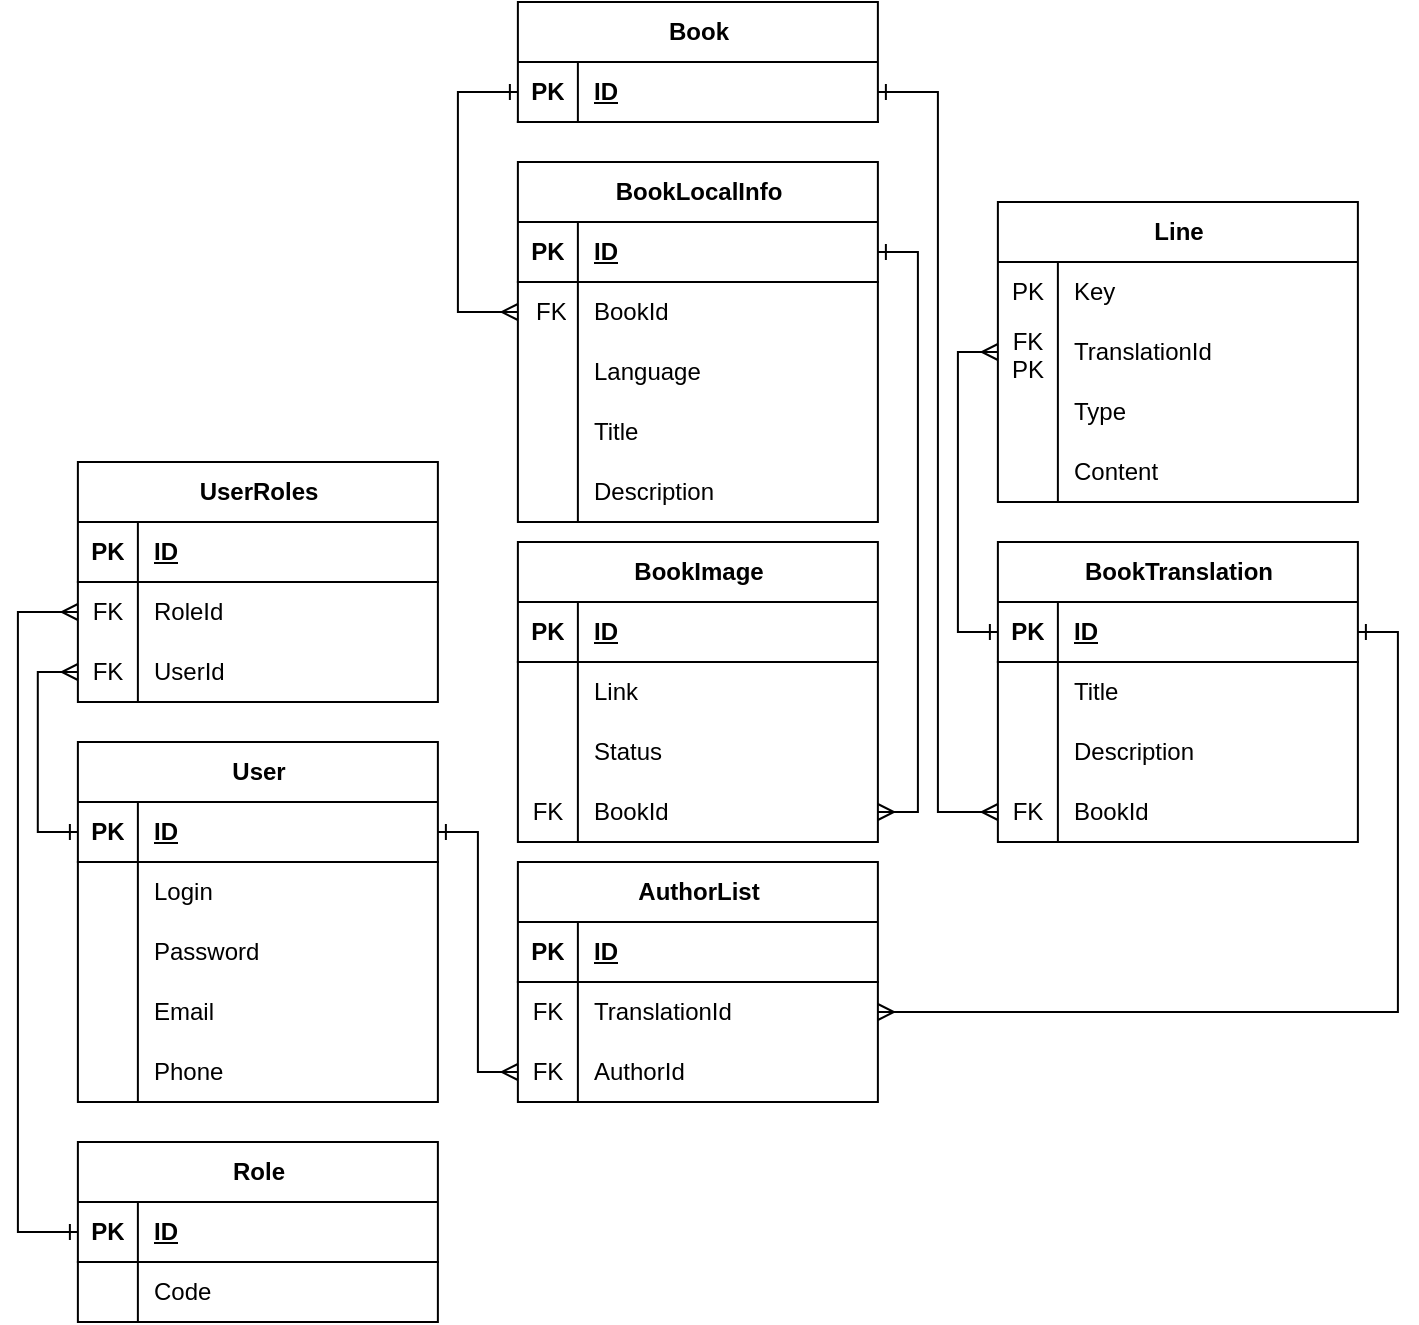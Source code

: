 <mxfile version="24.2.2" type="device">
  <diagram name="Page-1" id="q00veNmQ1FlD9XZ9JTAf">
    <mxGraphModel dx="2868" dy="1640" grid="1" gridSize="10" guides="1" tooltips="1" connect="1" arrows="1" fold="1" page="1" pageScale="1" pageWidth="850" pageHeight="1100" math="0" shadow="0">
      <root>
        <mxCell id="0" />
        <mxCell id="1" parent="0" />
        <mxCell id="PK9ElAKCxUoNhZcRnb1y-1" value="BookLocalInfo" style="shape=table;startSize=30;container=1;collapsible=1;childLayout=tableLayout;fixedRows=1;rowLines=0;fontStyle=1;align=center;resizeLast=1;html=1;" vertex="1" parent="1">
          <mxGeometry x="339.94" y="130" width="180" height="180" as="geometry" />
        </mxCell>
        <mxCell id="PK9ElAKCxUoNhZcRnb1y-2" value="" style="shape=tableRow;horizontal=0;startSize=0;swimlaneHead=0;swimlaneBody=0;fillColor=none;collapsible=0;dropTarget=0;points=[[0,0.5],[1,0.5]];portConstraint=eastwest;top=0;left=0;right=0;bottom=1;" vertex="1" parent="PK9ElAKCxUoNhZcRnb1y-1">
          <mxGeometry y="30" width="180" height="30" as="geometry" />
        </mxCell>
        <mxCell id="PK9ElAKCxUoNhZcRnb1y-3" value="PK" style="shape=partialRectangle;connectable=0;fillColor=none;top=0;left=0;bottom=0;right=0;fontStyle=1;overflow=hidden;whiteSpace=wrap;html=1;" vertex="1" parent="PK9ElAKCxUoNhZcRnb1y-2">
          <mxGeometry width="30" height="30" as="geometry">
            <mxRectangle width="30" height="30" as="alternateBounds" />
          </mxGeometry>
        </mxCell>
        <mxCell id="PK9ElAKCxUoNhZcRnb1y-4" value="ID" style="shape=partialRectangle;connectable=0;fillColor=none;top=0;left=0;bottom=0;right=0;align=left;spacingLeft=6;fontStyle=5;overflow=hidden;whiteSpace=wrap;html=1;" vertex="1" parent="PK9ElAKCxUoNhZcRnb1y-2">
          <mxGeometry x="30" width="150" height="30" as="geometry">
            <mxRectangle width="150" height="30" as="alternateBounds" />
          </mxGeometry>
        </mxCell>
        <mxCell id="PK9ElAKCxUoNhZcRnb1y-5" value="" style="shape=tableRow;horizontal=0;startSize=0;swimlaneHead=0;swimlaneBody=0;fillColor=none;collapsible=0;dropTarget=0;points=[[0,0.5],[1,0.5]];portConstraint=eastwest;top=0;left=0;right=0;bottom=0;" vertex="1" parent="PK9ElAKCxUoNhZcRnb1y-1">
          <mxGeometry y="60" width="180" height="30" as="geometry" />
        </mxCell>
        <mxCell id="PK9ElAKCxUoNhZcRnb1y-6" value="&amp;nbsp;FK" style="shape=partialRectangle;connectable=0;fillColor=none;top=0;left=0;bottom=0;right=0;editable=1;overflow=hidden;whiteSpace=wrap;html=1;" vertex="1" parent="PK9ElAKCxUoNhZcRnb1y-5">
          <mxGeometry width="30" height="30" as="geometry">
            <mxRectangle width="30" height="30" as="alternateBounds" />
          </mxGeometry>
        </mxCell>
        <mxCell id="PK9ElAKCxUoNhZcRnb1y-7" value="BookId" style="shape=partialRectangle;connectable=0;fillColor=none;top=0;left=0;bottom=0;right=0;align=left;spacingLeft=6;overflow=hidden;whiteSpace=wrap;html=1;" vertex="1" parent="PK9ElAKCxUoNhZcRnb1y-5">
          <mxGeometry x="30" width="150" height="30" as="geometry">
            <mxRectangle width="150" height="30" as="alternateBounds" />
          </mxGeometry>
        </mxCell>
        <mxCell id="PK9ElAKCxUoNhZcRnb1y-8" value="" style="shape=tableRow;horizontal=0;startSize=0;swimlaneHead=0;swimlaneBody=0;fillColor=none;collapsible=0;dropTarget=0;points=[[0,0.5],[1,0.5]];portConstraint=eastwest;top=0;left=0;right=0;bottom=0;" vertex="1" parent="PK9ElAKCxUoNhZcRnb1y-1">
          <mxGeometry y="90" width="180" height="30" as="geometry" />
        </mxCell>
        <mxCell id="PK9ElAKCxUoNhZcRnb1y-9" value="" style="shape=partialRectangle;connectable=0;fillColor=none;top=0;left=0;bottom=0;right=0;editable=1;overflow=hidden;whiteSpace=wrap;html=1;" vertex="1" parent="PK9ElAKCxUoNhZcRnb1y-8">
          <mxGeometry width="30" height="30" as="geometry">
            <mxRectangle width="30" height="30" as="alternateBounds" />
          </mxGeometry>
        </mxCell>
        <mxCell id="PK9ElAKCxUoNhZcRnb1y-10" value="Language" style="shape=partialRectangle;connectable=0;fillColor=none;top=0;left=0;bottom=0;right=0;align=left;spacingLeft=6;overflow=hidden;whiteSpace=wrap;html=1;" vertex="1" parent="PK9ElAKCxUoNhZcRnb1y-8">
          <mxGeometry x="30" width="150" height="30" as="geometry">
            <mxRectangle width="150" height="30" as="alternateBounds" />
          </mxGeometry>
        </mxCell>
        <mxCell id="PK9ElAKCxUoNhZcRnb1y-11" value="" style="shape=tableRow;horizontal=0;startSize=0;swimlaneHead=0;swimlaneBody=0;fillColor=none;collapsible=0;dropTarget=0;points=[[0,0.5],[1,0.5]];portConstraint=eastwest;top=0;left=0;right=0;bottom=0;" vertex="1" parent="PK9ElAKCxUoNhZcRnb1y-1">
          <mxGeometry y="120" width="180" height="30" as="geometry" />
        </mxCell>
        <mxCell id="PK9ElAKCxUoNhZcRnb1y-12" value="" style="shape=partialRectangle;connectable=0;fillColor=none;top=0;left=0;bottom=0;right=0;editable=1;overflow=hidden;whiteSpace=wrap;html=1;" vertex="1" parent="PK9ElAKCxUoNhZcRnb1y-11">
          <mxGeometry width="30" height="30" as="geometry">
            <mxRectangle width="30" height="30" as="alternateBounds" />
          </mxGeometry>
        </mxCell>
        <mxCell id="PK9ElAKCxUoNhZcRnb1y-13" value="Title" style="shape=partialRectangle;connectable=0;fillColor=none;top=0;left=0;bottom=0;right=0;align=left;spacingLeft=6;overflow=hidden;whiteSpace=wrap;html=1;" vertex="1" parent="PK9ElAKCxUoNhZcRnb1y-11">
          <mxGeometry x="30" width="150" height="30" as="geometry">
            <mxRectangle width="150" height="30" as="alternateBounds" />
          </mxGeometry>
        </mxCell>
        <mxCell id="PK9ElAKCxUoNhZcRnb1y-14" value="" style="shape=tableRow;horizontal=0;startSize=0;swimlaneHead=0;swimlaneBody=0;fillColor=none;collapsible=0;dropTarget=0;points=[[0,0.5],[1,0.5]];portConstraint=eastwest;top=0;left=0;right=0;bottom=0;" vertex="1" parent="PK9ElAKCxUoNhZcRnb1y-1">
          <mxGeometry y="150" width="180" height="30" as="geometry" />
        </mxCell>
        <mxCell id="PK9ElAKCxUoNhZcRnb1y-15" value="" style="shape=partialRectangle;connectable=0;fillColor=none;top=0;left=0;bottom=0;right=0;editable=1;overflow=hidden;whiteSpace=wrap;html=1;" vertex="1" parent="PK9ElAKCxUoNhZcRnb1y-14">
          <mxGeometry width="30" height="30" as="geometry">
            <mxRectangle width="30" height="30" as="alternateBounds" />
          </mxGeometry>
        </mxCell>
        <mxCell id="PK9ElAKCxUoNhZcRnb1y-16" value="Description" style="shape=partialRectangle;connectable=0;fillColor=none;top=0;left=0;bottom=0;right=0;align=left;spacingLeft=6;overflow=hidden;whiteSpace=wrap;html=1;" vertex="1" parent="PK9ElAKCxUoNhZcRnb1y-14">
          <mxGeometry x="30" width="150" height="30" as="geometry">
            <mxRectangle width="150" height="30" as="alternateBounds" />
          </mxGeometry>
        </mxCell>
        <mxCell id="PK9ElAKCxUoNhZcRnb1y-17" value="BookImage" style="shape=table;startSize=30;container=1;collapsible=1;childLayout=tableLayout;fixedRows=1;rowLines=0;fontStyle=1;align=center;resizeLast=1;html=1;" vertex="1" parent="1">
          <mxGeometry x="339.94" y="320" width="180" height="150" as="geometry" />
        </mxCell>
        <mxCell id="PK9ElAKCxUoNhZcRnb1y-18" value="" style="shape=tableRow;horizontal=0;startSize=0;swimlaneHead=0;swimlaneBody=0;fillColor=none;collapsible=0;dropTarget=0;points=[[0,0.5],[1,0.5]];portConstraint=eastwest;top=0;left=0;right=0;bottom=1;" vertex="1" parent="PK9ElAKCxUoNhZcRnb1y-17">
          <mxGeometry y="30" width="180" height="30" as="geometry" />
        </mxCell>
        <mxCell id="PK9ElAKCxUoNhZcRnb1y-19" value="PK" style="shape=partialRectangle;connectable=0;fillColor=none;top=0;left=0;bottom=0;right=0;fontStyle=1;overflow=hidden;whiteSpace=wrap;html=1;" vertex="1" parent="PK9ElAKCxUoNhZcRnb1y-18">
          <mxGeometry width="30" height="30" as="geometry">
            <mxRectangle width="30" height="30" as="alternateBounds" />
          </mxGeometry>
        </mxCell>
        <mxCell id="PK9ElAKCxUoNhZcRnb1y-20" value="ID" style="shape=partialRectangle;connectable=0;fillColor=none;top=0;left=0;bottom=0;right=0;align=left;spacingLeft=6;fontStyle=5;overflow=hidden;whiteSpace=wrap;html=1;" vertex="1" parent="PK9ElAKCxUoNhZcRnb1y-18">
          <mxGeometry x="30" width="150" height="30" as="geometry">
            <mxRectangle width="150" height="30" as="alternateBounds" />
          </mxGeometry>
        </mxCell>
        <mxCell id="PK9ElAKCxUoNhZcRnb1y-21" value="" style="shape=tableRow;horizontal=0;startSize=0;swimlaneHead=0;swimlaneBody=0;fillColor=none;collapsible=0;dropTarget=0;points=[[0,0.5],[1,0.5]];portConstraint=eastwest;top=0;left=0;right=0;bottom=0;" vertex="1" parent="PK9ElAKCxUoNhZcRnb1y-17">
          <mxGeometry y="60" width="180" height="30" as="geometry" />
        </mxCell>
        <mxCell id="PK9ElAKCxUoNhZcRnb1y-22" value="" style="shape=partialRectangle;connectable=0;fillColor=none;top=0;left=0;bottom=0;right=0;editable=1;overflow=hidden;whiteSpace=wrap;html=1;" vertex="1" parent="PK9ElAKCxUoNhZcRnb1y-21">
          <mxGeometry width="30" height="30" as="geometry">
            <mxRectangle width="30" height="30" as="alternateBounds" />
          </mxGeometry>
        </mxCell>
        <mxCell id="PK9ElAKCxUoNhZcRnb1y-23" value="Link" style="shape=partialRectangle;connectable=0;fillColor=none;top=0;left=0;bottom=0;right=0;align=left;spacingLeft=6;overflow=hidden;whiteSpace=wrap;html=1;" vertex="1" parent="PK9ElAKCxUoNhZcRnb1y-21">
          <mxGeometry x="30" width="150" height="30" as="geometry">
            <mxRectangle width="150" height="30" as="alternateBounds" />
          </mxGeometry>
        </mxCell>
        <mxCell id="PK9ElAKCxUoNhZcRnb1y-24" value="" style="shape=tableRow;horizontal=0;startSize=0;swimlaneHead=0;swimlaneBody=0;fillColor=none;collapsible=0;dropTarget=0;points=[[0,0.5],[1,0.5]];portConstraint=eastwest;top=0;left=0;right=0;bottom=0;" vertex="1" parent="PK9ElAKCxUoNhZcRnb1y-17">
          <mxGeometry y="90" width="180" height="30" as="geometry" />
        </mxCell>
        <mxCell id="PK9ElAKCxUoNhZcRnb1y-25" value="" style="shape=partialRectangle;connectable=0;fillColor=none;top=0;left=0;bottom=0;right=0;editable=1;overflow=hidden;whiteSpace=wrap;html=1;" vertex="1" parent="PK9ElAKCxUoNhZcRnb1y-24">
          <mxGeometry width="30" height="30" as="geometry">
            <mxRectangle width="30" height="30" as="alternateBounds" />
          </mxGeometry>
        </mxCell>
        <mxCell id="PK9ElAKCxUoNhZcRnb1y-26" value="Status" style="shape=partialRectangle;connectable=0;fillColor=none;top=0;left=0;bottom=0;right=0;align=left;spacingLeft=6;overflow=hidden;whiteSpace=wrap;html=1;" vertex="1" parent="PK9ElAKCxUoNhZcRnb1y-24">
          <mxGeometry x="30" width="150" height="30" as="geometry">
            <mxRectangle width="150" height="30" as="alternateBounds" />
          </mxGeometry>
        </mxCell>
        <mxCell id="PK9ElAKCxUoNhZcRnb1y-27" value="" style="shape=tableRow;horizontal=0;startSize=0;swimlaneHead=0;swimlaneBody=0;fillColor=none;collapsible=0;dropTarget=0;points=[[0,0.5],[1,0.5]];portConstraint=eastwest;top=0;left=0;right=0;bottom=0;" vertex="1" parent="PK9ElAKCxUoNhZcRnb1y-17">
          <mxGeometry y="120" width="180" height="30" as="geometry" />
        </mxCell>
        <mxCell id="PK9ElAKCxUoNhZcRnb1y-28" value="FK" style="shape=partialRectangle;connectable=0;fillColor=none;top=0;left=0;bottom=0;right=0;editable=1;overflow=hidden;whiteSpace=wrap;html=1;" vertex="1" parent="PK9ElAKCxUoNhZcRnb1y-27">
          <mxGeometry width="30" height="30" as="geometry">
            <mxRectangle width="30" height="30" as="alternateBounds" />
          </mxGeometry>
        </mxCell>
        <mxCell id="PK9ElAKCxUoNhZcRnb1y-29" value="BookId" style="shape=partialRectangle;connectable=0;fillColor=none;top=0;left=0;bottom=0;right=0;align=left;spacingLeft=6;overflow=hidden;whiteSpace=wrap;html=1;" vertex="1" parent="PK9ElAKCxUoNhZcRnb1y-27">
          <mxGeometry x="30" width="150" height="30" as="geometry">
            <mxRectangle width="150" height="30" as="alternateBounds" />
          </mxGeometry>
        </mxCell>
        <mxCell id="PK9ElAKCxUoNhZcRnb1y-30" value="User" style="shape=table;startSize=30;container=1;collapsible=1;childLayout=tableLayout;fixedRows=1;rowLines=0;fontStyle=1;align=center;resizeLast=1;html=1;" vertex="1" parent="1">
          <mxGeometry x="119.94" y="420" width="180" height="180" as="geometry" />
        </mxCell>
        <mxCell id="PK9ElAKCxUoNhZcRnb1y-31" value="" style="shape=tableRow;horizontal=0;startSize=0;swimlaneHead=0;swimlaneBody=0;fillColor=none;collapsible=0;dropTarget=0;points=[[0,0.5],[1,0.5]];portConstraint=eastwest;top=0;left=0;right=0;bottom=1;" vertex="1" parent="PK9ElAKCxUoNhZcRnb1y-30">
          <mxGeometry y="30" width="180" height="30" as="geometry" />
        </mxCell>
        <mxCell id="PK9ElAKCxUoNhZcRnb1y-32" value="PK" style="shape=partialRectangle;connectable=0;fillColor=none;top=0;left=0;bottom=0;right=0;fontStyle=1;overflow=hidden;whiteSpace=wrap;html=1;" vertex="1" parent="PK9ElAKCxUoNhZcRnb1y-31">
          <mxGeometry width="30" height="30" as="geometry">
            <mxRectangle width="30" height="30" as="alternateBounds" />
          </mxGeometry>
        </mxCell>
        <mxCell id="PK9ElAKCxUoNhZcRnb1y-33" value="ID" style="shape=partialRectangle;connectable=0;fillColor=none;top=0;left=0;bottom=0;right=0;align=left;spacingLeft=6;fontStyle=5;overflow=hidden;whiteSpace=wrap;html=1;" vertex="1" parent="PK9ElAKCxUoNhZcRnb1y-31">
          <mxGeometry x="30" width="150" height="30" as="geometry">
            <mxRectangle width="150" height="30" as="alternateBounds" />
          </mxGeometry>
        </mxCell>
        <mxCell id="PK9ElAKCxUoNhZcRnb1y-34" value="" style="shape=tableRow;horizontal=0;startSize=0;swimlaneHead=0;swimlaneBody=0;fillColor=none;collapsible=0;dropTarget=0;points=[[0,0.5],[1,0.5]];portConstraint=eastwest;top=0;left=0;right=0;bottom=0;" vertex="1" parent="PK9ElAKCxUoNhZcRnb1y-30">
          <mxGeometry y="60" width="180" height="30" as="geometry" />
        </mxCell>
        <mxCell id="PK9ElAKCxUoNhZcRnb1y-35" value="" style="shape=partialRectangle;connectable=0;fillColor=none;top=0;left=0;bottom=0;right=0;editable=1;overflow=hidden;whiteSpace=wrap;html=1;" vertex="1" parent="PK9ElAKCxUoNhZcRnb1y-34">
          <mxGeometry width="30" height="30" as="geometry">
            <mxRectangle width="30" height="30" as="alternateBounds" />
          </mxGeometry>
        </mxCell>
        <mxCell id="PK9ElAKCxUoNhZcRnb1y-36" value="Login" style="shape=partialRectangle;connectable=0;fillColor=none;top=0;left=0;bottom=0;right=0;align=left;spacingLeft=6;overflow=hidden;whiteSpace=wrap;html=1;" vertex="1" parent="PK9ElAKCxUoNhZcRnb1y-34">
          <mxGeometry x="30" width="150" height="30" as="geometry">
            <mxRectangle width="150" height="30" as="alternateBounds" />
          </mxGeometry>
        </mxCell>
        <mxCell id="PK9ElAKCxUoNhZcRnb1y-37" value="" style="shape=tableRow;horizontal=0;startSize=0;swimlaneHead=0;swimlaneBody=0;fillColor=none;collapsible=0;dropTarget=0;points=[[0,0.5],[1,0.5]];portConstraint=eastwest;top=0;left=0;right=0;bottom=0;" vertex="1" parent="PK9ElAKCxUoNhZcRnb1y-30">
          <mxGeometry y="90" width="180" height="30" as="geometry" />
        </mxCell>
        <mxCell id="PK9ElAKCxUoNhZcRnb1y-38" value="" style="shape=partialRectangle;connectable=0;fillColor=none;top=0;left=0;bottom=0;right=0;editable=1;overflow=hidden;whiteSpace=wrap;html=1;" vertex="1" parent="PK9ElAKCxUoNhZcRnb1y-37">
          <mxGeometry width="30" height="30" as="geometry">
            <mxRectangle width="30" height="30" as="alternateBounds" />
          </mxGeometry>
        </mxCell>
        <mxCell id="PK9ElAKCxUoNhZcRnb1y-39" value="Password" style="shape=partialRectangle;connectable=0;fillColor=none;top=0;left=0;bottom=0;right=0;align=left;spacingLeft=6;overflow=hidden;whiteSpace=wrap;html=1;" vertex="1" parent="PK9ElAKCxUoNhZcRnb1y-37">
          <mxGeometry x="30" width="150" height="30" as="geometry">
            <mxRectangle width="150" height="30" as="alternateBounds" />
          </mxGeometry>
        </mxCell>
        <mxCell id="PK9ElAKCxUoNhZcRnb1y-40" value="" style="shape=tableRow;horizontal=0;startSize=0;swimlaneHead=0;swimlaneBody=0;fillColor=none;collapsible=0;dropTarget=0;points=[[0,0.5],[1,0.5]];portConstraint=eastwest;top=0;left=0;right=0;bottom=0;" vertex="1" parent="PK9ElAKCxUoNhZcRnb1y-30">
          <mxGeometry y="120" width="180" height="30" as="geometry" />
        </mxCell>
        <mxCell id="PK9ElAKCxUoNhZcRnb1y-41" value="" style="shape=partialRectangle;connectable=0;fillColor=none;top=0;left=0;bottom=0;right=0;editable=1;overflow=hidden;whiteSpace=wrap;html=1;" vertex="1" parent="PK9ElAKCxUoNhZcRnb1y-40">
          <mxGeometry width="30" height="30" as="geometry">
            <mxRectangle width="30" height="30" as="alternateBounds" />
          </mxGeometry>
        </mxCell>
        <mxCell id="PK9ElAKCxUoNhZcRnb1y-42" value="Email" style="shape=partialRectangle;connectable=0;fillColor=none;top=0;left=0;bottom=0;right=0;align=left;spacingLeft=6;overflow=hidden;whiteSpace=wrap;html=1;" vertex="1" parent="PK9ElAKCxUoNhZcRnb1y-40">
          <mxGeometry x="30" width="150" height="30" as="geometry">
            <mxRectangle width="150" height="30" as="alternateBounds" />
          </mxGeometry>
        </mxCell>
        <mxCell id="PK9ElAKCxUoNhZcRnb1y-43" value="" style="shape=tableRow;horizontal=0;startSize=0;swimlaneHead=0;swimlaneBody=0;fillColor=none;collapsible=0;dropTarget=0;points=[[0,0.5],[1,0.5]];portConstraint=eastwest;top=0;left=0;right=0;bottom=0;" vertex="1" parent="PK9ElAKCxUoNhZcRnb1y-30">
          <mxGeometry y="150" width="180" height="30" as="geometry" />
        </mxCell>
        <mxCell id="PK9ElAKCxUoNhZcRnb1y-44" value="" style="shape=partialRectangle;connectable=0;fillColor=none;top=0;left=0;bottom=0;right=0;editable=1;overflow=hidden;whiteSpace=wrap;html=1;" vertex="1" parent="PK9ElAKCxUoNhZcRnb1y-43">
          <mxGeometry width="30" height="30" as="geometry">
            <mxRectangle width="30" height="30" as="alternateBounds" />
          </mxGeometry>
        </mxCell>
        <mxCell id="PK9ElAKCxUoNhZcRnb1y-45" value="Phone" style="shape=partialRectangle;connectable=0;fillColor=none;top=0;left=0;bottom=0;right=0;align=left;spacingLeft=6;overflow=hidden;whiteSpace=wrap;html=1;" vertex="1" parent="PK9ElAKCxUoNhZcRnb1y-43">
          <mxGeometry x="30" width="150" height="30" as="geometry">
            <mxRectangle width="150" height="30" as="alternateBounds" />
          </mxGeometry>
        </mxCell>
        <mxCell id="PK9ElAKCxUoNhZcRnb1y-46" value="Role" style="shape=table;startSize=30;container=1;collapsible=1;childLayout=tableLayout;fixedRows=1;rowLines=0;fontStyle=1;align=center;resizeLast=1;html=1;" vertex="1" parent="1">
          <mxGeometry x="119.94" y="620" width="180" height="90" as="geometry" />
        </mxCell>
        <mxCell id="PK9ElAKCxUoNhZcRnb1y-47" value="" style="shape=tableRow;horizontal=0;startSize=0;swimlaneHead=0;swimlaneBody=0;fillColor=none;collapsible=0;dropTarget=0;points=[[0,0.5],[1,0.5]];portConstraint=eastwest;top=0;left=0;right=0;bottom=1;" vertex="1" parent="PK9ElAKCxUoNhZcRnb1y-46">
          <mxGeometry y="30" width="180" height="30" as="geometry" />
        </mxCell>
        <mxCell id="PK9ElAKCxUoNhZcRnb1y-48" value="PK" style="shape=partialRectangle;connectable=0;fillColor=none;top=0;left=0;bottom=0;right=0;fontStyle=1;overflow=hidden;whiteSpace=wrap;html=1;" vertex="1" parent="PK9ElAKCxUoNhZcRnb1y-47">
          <mxGeometry width="30" height="30" as="geometry">
            <mxRectangle width="30" height="30" as="alternateBounds" />
          </mxGeometry>
        </mxCell>
        <mxCell id="PK9ElAKCxUoNhZcRnb1y-49" value="ID" style="shape=partialRectangle;connectable=0;fillColor=none;top=0;left=0;bottom=0;right=0;align=left;spacingLeft=6;fontStyle=5;overflow=hidden;whiteSpace=wrap;html=1;" vertex="1" parent="PK9ElAKCxUoNhZcRnb1y-47">
          <mxGeometry x="30" width="150" height="30" as="geometry">
            <mxRectangle width="150" height="30" as="alternateBounds" />
          </mxGeometry>
        </mxCell>
        <mxCell id="PK9ElAKCxUoNhZcRnb1y-50" value="" style="shape=tableRow;horizontal=0;startSize=0;swimlaneHead=0;swimlaneBody=0;fillColor=none;collapsible=0;dropTarget=0;points=[[0,0.5],[1,0.5]];portConstraint=eastwest;top=0;left=0;right=0;bottom=0;" vertex="1" parent="PK9ElAKCxUoNhZcRnb1y-46">
          <mxGeometry y="60" width="180" height="30" as="geometry" />
        </mxCell>
        <mxCell id="PK9ElAKCxUoNhZcRnb1y-51" value="" style="shape=partialRectangle;connectable=0;fillColor=none;top=0;left=0;bottom=0;right=0;editable=1;overflow=hidden;whiteSpace=wrap;html=1;" vertex="1" parent="PK9ElAKCxUoNhZcRnb1y-50">
          <mxGeometry width="30" height="30" as="geometry">
            <mxRectangle width="30" height="30" as="alternateBounds" />
          </mxGeometry>
        </mxCell>
        <mxCell id="PK9ElAKCxUoNhZcRnb1y-52" value="Code" style="shape=partialRectangle;connectable=0;fillColor=none;top=0;left=0;bottom=0;right=0;align=left;spacingLeft=6;overflow=hidden;whiteSpace=wrap;html=1;" vertex="1" parent="PK9ElAKCxUoNhZcRnb1y-50">
          <mxGeometry x="30" width="150" height="30" as="geometry">
            <mxRectangle width="150" height="30" as="alternateBounds" />
          </mxGeometry>
        </mxCell>
        <mxCell id="PK9ElAKCxUoNhZcRnb1y-53" value="UserRoles" style="shape=table;startSize=30;container=1;collapsible=1;childLayout=tableLayout;fixedRows=1;rowLines=0;fontStyle=1;align=center;resizeLast=1;html=1;" vertex="1" parent="1">
          <mxGeometry x="119.94" y="280" width="180" height="120" as="geometry" />
        </mxCell>
        <mxCell id="PK9ElAKCxUoNhZcRnb1y-54" value="" style="shape=tableRow;horizontal=0;startSize=0;swimlaneHead=0;swimlaneBody=0;fillColor=none;collapsible=0;dropTarget=0;points=[[0,0.5],[1,0.5]];portConstraint=eastwest;top=0;left=0;right=0;bottom=1;" vertex="1" parent="PK9ElAKCxUoNhZcRnb1y-53">
          <mxGeometry y="30" width="180" height="30" as="geometry" />
        </mxCell>
        <mxCell id="PK9ElAKCxUoNhZcRnb1y-55" value="PK" style="shape=partialRectangle;connectable=0;fillColor=none;top=0;left=0;bottom=0;right=0;fontStyle=1;overflow=hidden;whiteSpace=wrap;html=1;" vertex="1" parent="PK9ElAKCxUoNhZcRnb1y-54">
          <mxGeometry width="30" height="30" as="geometry">
            <mxRectangle width="30" height="30" as="alternateBounds" />
          </mxGeometry>
        </mxCell>
        <mxCell id="PK9ElAKCxUoNhZcRnb1y-56" value="ID" style="shape=partialRectangle;connectable=0;fillColor=none;top=0;left=0;bottom=0;right=0;align=left;spacingLeft=6;fontStyle=5;overflow=hidden;whiteSpace=wrap;html=1;" vertex="1" parent="PK9ElAKCxUoNhZcRnb1y-54">
          <mxGeometry x="30" width="150" height="30" as="geometry">
            <mxRectangle width="150" height="30" as="alternateBounds" />
          </mxGeometry>
        </mxCell>
        <mxCell id="PK9ElAKCxUoNhZcRnb1y-57" value="" style="shape=tableRow;horizontal=0;startSize=0;swimlaneHead=0;swimlaneBody=0;fillColor=none;collapsible=0;dropTarget=0;points=[[0,0.5],[1,0.5]];portConstraint=eastwest;top=0;left=0;right=0;bottom=0;" vertex="1" parent="PK9ElAKCxUoNhZcRnb1y-53">
          <mxGeometry y="60" width="180" height="30" as="geometry" />
        </mxCell>
        <mxCell id="PK9ElAKCxUoNhZcRnb1y-58" value="FK" style="shape=partialRectangle;connectable=0;fillColor=none;top=0;left=0;bottom=0;right=0;editable=1;overflow=hidden;whiteSpace=wrap;html=1;" vertex="1" parent="PK9ElAKCxUoNhZcRnb1y-57">
          <mxGeometry width="30" height="30" as="geometry">
            <mxRectangle width="30" height="30" as="alternateBounds" />
          </mxGeometry>
        </mxCell>
        <mxCell id="PK9ElAKCxUoNhZcRnb1y-59" value="RoleId" style="shape=partialRectangle;connectable=0;fillColor=none;top=0;left=0;bottom=0;right=0;align=left;spacingLeft=6;overflow=hidden;whiteSpace=wrap;html=1;" vertex="1" parent="PK9ElAKCxUoNhZcRnb1y-57">
          <mxGeometry x="30" width="150" height="30" as="geometry">
            <mxRectangle width="150" height="30" as="alternateBounds" />
          </mxGeometry>
        </mxCell>
        <mxCell id="PK9ElAKCxUoNhZcRnb1y-60" value="" style="shape=tableRow;horizontal=0;startSize=0;swimlaneHead=0;swimlaneBody=0;fillColor=none;collapsible=0;dropTarget=0;points=[[0,0.5],[1,0.5]];portConstraint=eastwest;top=0;left=0;right=0;bottom=0;" vertex="1" parent="PK9ElAKCxUoNhZcRnb1y-53">
          <mxGeometry y="90" width="180" height="30" as="geometry" />
        </mxCell>
        <mxCell id="PK9ElAKCxUoNhZcRnb1y-61" value="FK" style="shape=partialRectangle;connectable=0;fillColor=none;top=0;left=0;bottom=0;right=0;editable=1;overflow=hidden;whiteSpace=wrap;html=1;" vertex="1" parent="PK9ElAKCxUoNhZcRnb1y-60">
          <mxGeometry width="30" height="30" as="geometry">
            <mxRectangle width="30" height="30" as="alternateBounds" />
          </mxGeometry>
        </mxCell>
        <mxCell id="PK9ElAKCxUoNhZcRnb1y-62" value="UserId" style="shape=partialRectangle;connectable=0;fillColor=none;top=0;left=0;bottom=0;right=0;align=left;spacingLeft=6;overflow=hidden;whiteSpace=wrap;html=1;" vertex="1" parent="PK9ElAKCxUoNhZcRnb1y-60">
          <mxGeometry x="30" width="150" height="30" as="geometry">
            <mxRectangle width="150" height="30" as="alternateBounds" />
          </mxGeometry>
        </mxCell>
        <mxCell id="PK9ElAKCxUoNhZcRnb1y-63" style="edgeStyle=orthogonalEdgeStyle;rounded=0;orthogonalLoop=1;jettySize=auto;html=1;endArrow=ERmany;endFill=0;startArrow=ERone;startFill=0;exitX=0;exitY=0.5;exitDx=0;exitDy=0;entryX=0;entryY=0.5;entryDx=0;entryDy=0;" edge="1" parent="1" source="PK9ElAKCxUoNhZcRnb1y-47" target="PK9ElAKCxUoNhZcRnb1y-57">
          <mxGeometry relative="1" as="geometry">
            <mxPoint x="-50.06" y="115" as="sourcePoint" />
            <mxPoint x="-150.06" y="415" as="targetPoint" />
            <Array as="points">
              <mxPoint x="89.94" y="665" />
              <mxPoint x="89.94" y="355" />
            </Array>
          </mxGeometry>
        </mxCell>
        <mxCell id="PK9ElAKCxUoNhZcRnb1y-64" style="edgeStyle=orthogonalEdgeStyle;rounded=0;orthogonalLoop=1;jettySize=auto;html=1;endArrow=ERmany;endFill=0;startArrow=ERone;startFill=0;exitX=0;exitY=0.5;exitDx=0;exitDy=0;entryX=0;entryY=0.5;entryDx=0;entryDy=0;" edge="1" parent="1" source="PK9ElAKCxUoNhZcRnb1y-31" target="PK9ElAKCxUoNhZcRnb1y-60">
          <mxGeometry relative="1" as="geometry">
            <mxPoint x="49.94" y="775" as="sourcePoint" />
            <mxPoint x="49.94" y="705" as="targetPoint" />
          </mxGeometry>
        </mxCell>
        <mxCell id="PK9ElAKCxUoNhZcRnb1y-65" value="Book" style="shape=table;startSize=30;container=1;collapsible=1;childLayout=tableLayout;fixedRows=1;rowLines=0;fontStyle=1;align=center;resizeLast=1;html=1;" vertex="1" parent="1">
          <mxGeometry x="339.94" y="50" width="180" height="60" as="geometry" />
        </mxCell>
        <mxCell id="PK9ElAKCxUoNhZcRnb1y-66" value="" style="shape=tableRow;horizontal=0;startSize=0;swimlaneHead=0;swimlaneBody=0;fillColor=none;collapsible=0;dropTarget=0;points=[[0,0.5],[1,0.5]];portConstraint=eastwest;top=0;left=0;right=0;bottom=1;" vertex="1" parent="PK9ElAKCxUoNhZcRnb1y-65">
          <mxGeometry y="30" width="180" height="30" as="geometry" />
        </mxCell>
        <mxCell id="PK9ElAKCxUoNhZcRnb1y-67" value="PK" style="shape=partialRectangle;connectable=0;fillColor=none;top=0;left=0;bottom=0;right=0;fontStyle=1;overflow=hidden;whiteSpace=wrap;html=1;" vertex="1" parent="PK9ElAKCxUoNhZcRnb1y-66">
          <mxGeometry width="30" height="30" as="geometry">
            <mxRectangle width="30" height="30" as="alternateBounds" />
          </mxGeometry>
        </mxCell>
        <mxCell id="PK9ElAKCxUoNhZcRnb1y-68" value="ID" style="shape=partialRectangle;connectable=0;fillColor=none;top=0;left=0;bottom=0;right=0;align=left;spacingLeft=6;fontStyle=5;overflow=hidden;whiteSpace=wrap;html=1;" vertex="1" parent="PK9ElAKCxUoNhZcRnb1y-66">
          <mxGeometry x="30" width="150" height="30" as="geometry">
            <mxRectangle width="150" height="30" as="alternateBounds" />
          </mxGeometry>
        </mxCell>
        <mxCell id="PK9ElAKCxUoNhZcRnb1y-69" value="BookTranslation" style="shape=table;startSize=30;container=1;collapsible=1;childLayout=tableLayout;fixedRows=1;rowLines=0;fontStyle=1;align=center;resizeLast=1;html=1;" vertex="1" parent="1">
          <mxGeometry x="579.94" y="320" width="180" height="150" as="geometry" />
        </mxCell>
        <mxCell id="PK9ElAKCxUoNhZcRnb1y-70" value="" style="shape=tableRow;horizontal=0;startSize=0;swimlaneHead=0;swimlaneBody=0;fillColor=none;collapsible=0;dropTarget=0;points=[[0,0.5],[1,0.5]];portConstraint=eastwest;top=0;left=0;right=0;bottom=1;" vertex="1" parent="PK9ElAKCxUoNhZcRnb1y-69">
          <mxGeometry y="30" width="180" height="30" as="geometry" />
        </mxCell>
        <mxCell id="PK9ElAKCxUoNhZcRnb1y-71" value="PK" style="shape=partialRectangle;connectable=0;fillColor=none;top=0;left=0;bottom=0;right=0;fontStyle=1;overflow=hidden;whiteSpace=wrap;html=1;" vertex="1" parent="PK9ElAKCxUoNhZcRnb1y-70">
          <mxGeometry width="30" height="30" as="geometry">
            <mxRectangle width="30" height="30" as="alternateBounds" />
          </mxGeometry>
        </mxCell>
        <mxCell id="PK9ElAKCxUoNhZcRnb1y-72" value="ID" style="shape=partialRectangle;connectable=0;fillColor=none;top=0;left=0;bottom=0;right=0;align=left;spacingLeft=6;fontStyle=5;overflow=hidden;whiteSpace=wrap;html=1;" vertex="1" parent="PK9ElAKCxUoNhZcRnb1y-70">
          <mxGeometry x="30" width="150" height="30" as="geometry">
            <mxRectangle width="150" height="30" as="alternateBounds" />
          </mxGeometry>
        </mxCell>
        <mxCell id="PK9ElAKCxUoNhZcRnb1y-73" value="" style="shape=tableRow;horizontal=0;startSize=0;swimlaneHead=0;swimlaneBody=0;fillColor=none;collapsible=0;dropTarget=0;points=[[0,0.5],[1,0.5]];portConstraint=eastwest;top=0;left=0;right=0;bottom=0;" vertex="1" parent="PK9ElAKCxUoNhZcRnb1y-69">
          <mxGeometry y="60" width="180" height="30" as="geometry" />
        </mxCell>
        <mxCell id="PK9ElAKCxUoNhZcRnb1y-74" value="" style="shape=partialRectangle;connectable=0;fillColor=none;top=0;left=0;bottom=0;right=0;editable=1;overflow=hidden;whiteSpace=wrap;html=1;" vertex="1" parent="PK9ElAKCxUoNhZcRnb1y-73">
          <mxGeometry width="30" height="30" as="geometry">
            <mxRectangle width="30" height="30" as="alternateBounds" />
          </mxGeometry>
        </mxCell>
        <mxCell id="PK9ElAKCxUoNhZcRnb1y-75" value="Title" style="shape=partialRectangle;connectable=0;fillColor=none;top=0;left=0;bottom=0;right=0;align=left;spacingLeft=6;overflow=hidden;whiteSpace=wrap;html=1;" vertex="1" parent="PK9ElAKCxUoNhZcRnb1y-73">
          <mxGeometry x="30" width="150" height="30" as="geometry">
            <mxRectangle width="150" height="30" as="alternateBounds" />
          </mxGeometry>
        </mxCell>
        <mxCell id="PK9ElAKCxUoNhZcRnb1y-76" value="" style="shape=tableRow;horizontal=0;startSize=0;swimlaneHead=0;swimlaneBody=0;fillColor=none;collapsible=0;dropTarget=0;points=[[0,0.5],[1,0.5]];portConstraint=eastwest;top=0;left=0;right=0;bottom=0;" vertex="1" parent="PK9ElAKCxUoNhZcRnb1y-69">
          <mxGeometry y="90" width="180" height="30" as="geometry" />
        </mxCell>
        <mxCell id="PK9ElAKCxUoNhZcRnb1y-77" value="" style="shape=partialRectangle;connectable=0;fillColor=none;top=0;left=0;bottom=0;right=0;editable=1;overflow=hidden;whiteSpace=wrap;html=1;" vertex="1" parent="PK9ElAKCxUoNhZcRnb1y-76">
          <mxGeometry width="30" height="30" as="geometry">
            <mxRectangle width="30" height="30" as="alternateBounds" />
          </mxGeometry>
        </mxCell>
        <mxCell id="PK9ElAKCxUoNhZcRnb1y-78" value="Description" style="shape=partialRectangle;connectable=0;fillColor=none;top=0;left=0;bottom=0;right=0;align=left;spacingLeft=6;overflow=hidden;whiteSpace=wrap;html=1;" vertex="1" parent="PK9ElAKCxUoNhZcRnb1y-76">
          <mxGeometry x="30" width="150" height="30" as="geometry">
            <mxRectangle width="150" height="30" as="alternateBounds" />
          </mxGeometry>
        </mxCell>
        <mxCell id="PK9ElAKCxUoNhZcRnb1y-79" value="" style="shape=tableRow;horizontal=0;startSize=0;swimlaneHead=0;swimlaneBody=0;fillColor=none;collapsible=0;dropTarget=0;points=[[0,0.5],[1,0.5]];portConstraint=eastwest;top=0;left=0;right=0;bottom=0;" vertex="1" parent="PK9ElAKCxUoNhZcRnb1y-69">
          <mxGeometry y="120" width="180" height="30" as="geometry" />
        </mxCell>
        <mxCell id="PK9ElAKCxUoNhZcRnb1y-80" value="FK" style="shape=partialRectangle;connectable=0;fillColor=none;top=0;left=0;bottom=0;right=0;editable=1;overflow=hidden;whiteSpace=wrap;html=1;" vertex="1" parent="PK9ElAKCxUoNhZcRnb1y-79">
          <mxGeometry width="30" height="30" as="geometry">
            <mxRectangle width="30" height="30" as="alternateBounds" />
          </mxGeometry>
        </mxCell>
        <mxCell id="PK9ElAKCxUoNhZcRnb1y-81" value="BookId" style="shape=partialRectangle;connectable=0;fillColor=none;top=0;left=0;bottom=0;right=0;align=left;spacingLeft=6;overflow=hidden;whiteSpace=wrap;html=1;" vertex="1" parent="PK9ElAKCxUoNhZcRnb1y-79">
          <mxGeometry x="30" width="150" height="30" as="geometry">
            <mxRectangle width="150" height="30" as="alternateBounds" />
          </mxGeometry>
        </mxCell>
        <mxCell id="PK9ElAKCxUoNhZcRnb1y-82" value="Line" style="shape=table;startSize=30;container=1;collapsible=1;childLayout=tableLayout;fixedRows=1;rowLines=0;fontStyle=1;align=center;resizeLast=1;html=1;" vertex="1" parent="1">
          <mxGeometry x="579.94" y="150" width="180" height="150" as="geometry" />
        </mxCell>
        <mxCell id="PK9ElAKCxUoNhZcRnb1y-83" value="" style="shape=tableRow;horizontal=0;startSize=0;swimlaneHead=0;swimlaneBody=0;fillColor=none;collapsible=0;dropTarget=0;points=[[0,0.5],[1,0.5]];portConstraint=eastwest;top=0;left=0;right=0;bottom=0;" vertex="1" parent="PK9ElAKCxUoNhZcRnb1y-82">
          <mxGeometry y="30" width="180" height="30" as="geometry" />
        </mxCell>
        <mxCell id="PK9ElAKCxUoNhZcRnb1y-84" value="PK" style="shape=partialRectangle;connectable=0;fillColor=none;top=0;left=0;bottom=0;right=0;editable=1;overflow=hidden;whiteSpace=wrap;html=1;" vertex="1" parent="PK9ElAKCxUoNhZcRnb1y-83">
          <mxGeometry width="30" height="30" as="geometry">
            <mxRectangle width="30" height="30" as="alternateBounds" />
          </mxGeometry>
        </mxCell>
        <mxCell id="PK9ElAKCxUoNhZcRnb1y-85" value="Key" style="shape=partialRectangle;connectable=0;fillColor=none;top=0;left=0;bottom=0;right=0;align=left;spacingLeft=6;overflow=hidden;whiteSpace=wrap;html=1;" vertex="1" parent="PK9ElAKCxUoNhZcRnb1y-83">
          <mxGeometry x="30" width="150" height="30" as="geometry">
            <mxRectangle width="150" height="30" as="alternateBounds" />
          </mxGeometry>
        </mxCell>
        <mxCell id="PK9ElAKCxUoNhZcRnb1y-86" value="" style="shape=tableRow;horizontal=0;startSize=0;swimlaneHead=0;swimlaneBody=0;fillColor=none;collapsible=0;dropTarget=0;points=[[0,0.5],[1,0.5]];portConstraint=eastwest;top=0;left=0;right=0;bottom=0;" vertex="1" parent="PK9ElAKCxUoNhZcRnb1y-82">
          <mxGeometry y="60" width="180" height="30" as="geometry" />
        </mxCell>
        <mxCell id="PK9ElAKCxUoNhZcRnb1y-87" value="FK PK" style="shape=partialRectangle;connectable=0;fillColor=none;top=0;left=0;bottom=0;right=0;editable=1;overflow=hidden;whiteSpace=wrap;html=1;" vertex="1" parent="PK9ElAKCxUoNhZcRnb1y-86">
          <mxGeometry width="30" height="30" as="geometry">
            <mxRectangle width="30" height="30" as="alternateBounds" />
          </mxGeometry>
        </mxCell>
        <mxCell id="PK9ElAKCxUoNhZcRnb1y-88" value="TranslationId" style="shape=partialRectangle;connectable=0;fillColor=none;top=0;left=0;bottom=0;right=0;align=left;spacingLeft=6;overflow=hidden;whiteSpace=wrap;html=1;" vertex="1" parent="PK9ElAKCxUoNhZcRnb1y-86">
          <mxGeometry x="30" width="150" height="30" as="geometry">
            <mxRectangle width="150" height="30" as="alternateBounds" />
          </mxGeometry>
        </mxCell>
        <mxCell id="PK9ElAKCxUoNhZcRnb1y-89" value="" style="shape=tableRow;horizontal=0;startSize=0;swimlaneHead=0;swimlaneBody=0;fillColor=none;collapsible=0;dropTarget=0;points=[[0,0.5],[1,0.5]];portConstraint=eastwest;top=0;left=0;right=0;bottom=0;" vertex="1" parent="PK9ElAKCxUoNhZcRnb1y-82">
          <mxGeometry y="90" width="180" height="30" as="geometry" />
        </mxCell>
        <mxCell id="PK9ElAKCxUoNhZcRnb1y-90" value="" style="shape=partialRectangle;connectable=0;fillColor=none;top=0;left=0;bottom=0;right=0;editable=1;overflow=hidden;whiteSpace=wrap;html=1;" vertex="1" parent="PK9ElAKCxUoNhZcRnb1y-89">
          <mxGeometry width="30" height="30" as="geometry">
            <mxRectangle width="30" height="30" as="alternateBounds" />
          </mxGeometry>
        </mxCell>
        <mxCell id="PK9ElAKCxUoNhZcRnb1y-91" value="Type" style="shape=partialRectangle;connectable=0;fillColor=none;top=0;left=0;bottom=0;right=0;align=left;spacingLeft=6;overflow=hidden;whiteSpace=wrap;html=1;" vertex="1" parent="PK9ElAKCxUoNhZcRnb1y-89">
          <mxGeometry x="30" width="150" height="30" as="geometry">
            <mxRectangle width="150" height="30" as="alternateBounds" />
          </mxGeometry>
        </mxCell>
        <mxCell id="PK9ElAKCxUoNhZcRnb1y-92" value="" style="shape=tableRow;horizontal=0;startSize=0;swimlaneHead=0;swimlaneBody=0;fillColor=none;collapsible=0;dropTarget=0;points=[[0,0.5],[1,0.5]];portConstraint=eastwest;top=0;left=0;right=0;bottom=0;" vertex="1" parent="PK9ElAKCxUoNhZcRnb1y-82">
          <mxGeometry y="120" width="180" height="30" as="geometry" />
        </mxCell>
        <mxCell id="PK9ElAKCxUoNhZcRnb1y-93" value="" style="shape=partialRectangle;connectable=0;fillColor=none;top=0;left=0;bottom=0;right=0;editable=1;overflow=hidden;whiteSpace=wrap;html=1;" vertex="1" parent="PK9ElAKCxUoNhZcRnb1y-92">
          <mxGeometry width="30" height="30" as="geometry">
            <mxRectangle width="30" height="30" as="alternateBounds" />
          </mxGeometry>
        </mxCell>
        <mxCell id="PK9ElAKCxUoNhZcRnb1y-94" value="Content" style="shape=partialRectangle;connectable=0;fillColor=none;top=0;left=0;bottom=0;right=0;align=left;spacingLeft=6;overflow=hidden;whiteSpace=wrap;html=1;" vertex="1" parent="PK9ElAKCxUoNhZcRnb1y-92">
          <mxGeometry x="30" width="150" height="30" as="geometry">
            <mxRectangle width="150" height="30" as="alternateBounds" />
          </mxGeometry>
        </mxCell>
        <mxCell id="PK9ElAKCxUoNhZcRnb1y-95" style="edgeStyle=orthogonalEdgeStyle;rounded=0;orthogonalLoop=1;jettySize=auto;html=1;exitX=0;exitY=0.5;exitDx=0;exitDy=0;entryX=0;entryY=0.5;entryDx=0;entryDy=0;endArrow=ERmany;endFill=0;startArrow=ERone;startFill=0;" edge="1" parent="1" source="PK9ElAKCxUoNhZcRnb1y-70" target="PK9ElAKCxUoNhZcRnb1y-86">
          <mxGeometry relative="1" as="geometry">
            <mxPoint x="829.94" y="180" as="sourcePoint" />
            <mxPoint x="879.94" y="550" as="targetPoint" />
            <Array as="points">
              <mxPoint x="559.94" y="365" />
              <mxPoint x="559.94" y="225" />
            </Array>
          </mxGeometry>
        </mxCell>
        <mxCell id="PK9ElAKCxUoNhZcRnb1y-96" style="edgeStyle=orthogonalEdgeStyle;rounded=0;orthogonalLoop=1;jettySize=auto;html=1;exitX=0;exitY=0.5;exitDx=0;exitDy=0;entryX=0;entryY=0.5;entryDx=0;entryDy=0;endArrow=ERmany;endFill=0;startArrow=ERone;startFill=0;" edge="1" parent="1" source="PK9ElAKCxUoNhZcRnb1y-66" target="PK9ElAKCxUoNhZcRnb1y-5">
          <mxGeometry relative="1" as="geometry">
            <mxPoint x="639.94" y="310" as="sourcePoint" />
            <mxPoint x="639.94" y="230" as="targetPoint" />
            <Array as="points">
              <mxPoint x="309.94" y="95" />
              <mxPoint x="309.94" y="205" />
            </Array>
          </mxGeometry>
        </mxCell>
        <mxCell id="PK9ElAKCxUoNhZcRnb1y-97" style="edgeStyle=orthogonalEdgeStyle;rounded=0;orthogonalLoop=1;jettySize=auto;html=1;exitX=1;exitY=0.5;exitDx=0;exitDy=0;entryX=0;entryY=0.5;entryDx=0;entryDy=0;endArrow=ERmany;endFill=0;startArrow=ERone;startFill=0;" edge="1" parent="1" source="PK9ElAKCxUoNhZcRnb1y-66" target="PK9ElAKCxUoNhZcRnb1y-79">
          <mxGeometry relative="1" as="geometry">
            <mxPoint x="369.94" y="105" as="sourcePoint" />
            <mxPoint x="369.94" y="215" as="targetPoint" />
            <Array as="points">
              <mxPoint x="549.94" y="95" />
              <mxPoint x="549.94" y="455" />
            </Array>
          </mxGeometry>
        </mxCell>
        <mxCell id="PK9ElAKCxUoNhZcRnb1y-98" style="edgeStyle=orthogonalEdgeStyle;rounded=0;orthogonalLoop=1;jettySize=auto;html=1;entryX=1;entryY=0.5;entryDx=0;entryDy=0;endArrow=ERmany;endFill=0;startArrow=ERone;startFill=0;exitX=1;exitY=0.5;exitDx=0;exitDy=0;" edge="1" parent="1" source="PK9ElAKCxUoNhZcRnb1y-2" target="PK9ElAKCxUoNhZcRnb1y-27">
          <mxGeometry relative="1" as="geometry">
            <mxPoint x="369.94" y="105" as="sourcePoint" />
            <mxPoint x="369.94" y="215" as="targetPoint" />
            <Array as="points">
              <mxPoint x="539.94" y="175" />
              <mxPoint x="539.94" y="455" />
            </Array>
          </mxGeometry>
        </mxCell>
        <mxCell id="PK9ElAKCxUoNhZcRnb1y-99" value="AuthorList" style="shape=table;startSize=30;container=1;collapsible=1;childLayout=tableLayout;fixedRows=1;rowLines=0;fontStyle=1;align=center;resizeLast=1;html=1;" vertex="1" parent="1">
          <mxGeometry x="339.94" y="480" width="180" height="120" as="geometry" />
        </mxCell>
        <mxCell id="PK9ElAKCxUoNhZcRnb1y-100" value="" style="shape=tableRow;horizontal=0;startSize=0;swimlaneHead=0;swimlaneBody=0;fillColor=none;collapsible=0;dropTarget=0;points=[[0,0.5],[1,0.5]];portConstraint=eastwest;top=0;left=0;right=0;bottom=1;" vertex="1" parent="PK9ElAKCxUoNhZcRnb1y-99">
          <mxGeometry y="30" width="180" height="30" as="geometry" />
        </mxCell>
        <mxCell id="PK9ElAKCxUoNhZcRnb1y-101" value="PK" style="shape=partialRectangle;connectable=0;fillColor=none;top=0;left=0;bottom=0;right=0;fontStyle=1;overflow=hidden;whiteSpace=wrap;html=1;" vertex="1" parent="PK9ElAKCxUoNhZcRnb1y-100">
          <mxGeometry width="30" height="30" as="geometry">
            <mxRectangle width="30" height="30" as="alternateBounds" />
          </mxGeometry>
        </mxCell>
        <mxCell id="PK9ElAKCxUoNhZcRnb1y-102" value="ID" style="shape=partialRectangle;connectable=0;fillColor=none;top=0;left=0;bottom=0;right=0;align=left;spacingLeft=6;fontStyle=5;overflow=hidden;whiteSpace=wrap;html=1;" vertex="1" parent="PK9ElAKCxUoNhZcRnb1y-100">
          <mxGeometry x="30" width="150" height="30" as="geometry">
            <mxRectangle width="150" height="30" as="alternateBounds" />
          </mxGeometry>
        </mxCell>
        <mxCell id="PK9ElAKCxUoNhZcRnb1y-103" value="" style="shape=tableRow;horizontal=0;startSize=0;swimlaneHead=0;swimlaneBody=0;fillColor=none;collapsible=0;dropTarget=0;points=[[0,0.5],[1,0.5]];portConstraint=eastwest;top=0;left=0;right=0;bottom=0;" vertex="1" parent="PK9ElAKCxUoNhZcRnb1y-99">
          <mxGeometry y="60" width="180" height="30" as="geometry" />
        </mxCell>
        <mxCell id="PK9ElAKCxUoNhZcRnb1y-104" value="FK" style="shape=partialRectangle;connectable=0;fillColor=none;top=0;left=0;bottom=0;right=0;editable=1;overflow=hidden;whiteSpace=wrap;html=1;" vertex="1" parent="PK9ElAKCxUoNhZcRnb1y-103">
          <mxGeometry width="30" height="30" as="geometry">
            <mxRectangle width="30" height="30" as="alternateBounds" />
          </mxGeometry>
        </mxCell>
        <mxCell id="PK9ElAKCxUoNhZcRnb1y-105" value="TranslationId" style="shape=partialRectangle;connectable=0;fillColor=none;top=0;left=0;bottom=0;right=0;align=left;spacingLeft=6;overflow=hidden;whiteSpace=wrap;html=1;" vertex="1" parent="PK9ElAKCxUoNhZcRnb1y-103">
          <mxGeometry x="30" width="150" height="30" as="geometry">
            <mxRectangle width="150" height="30" as="alternateBounds" />
          </mxGeometry>
        </mxCell>
        <mxCell id="PK9ElAKCxUoNhZcRnb1y-106" value="" style="shape=tableRow;horizontal=0;startSize=0;swimlaneHead=0;swimlaneBody=0;fillColor=none;collapsible=0;dropTarget=0;points=[[0,0.5],[1,0.5]];portConstraint=eastwest;top=0;left=0;right=0;bottom=0;" vertex="1" parent="PK9ElAKCxUoNhZcRnb1y-99">
          <mxGeometry y="90" width="180" height="30" as="geometry" />
        </mxCell>
        <mxCell id="PK9ElAKCxUoNhZcRnb1y-107" value="FK" style="shape=partialRectangle;connectable=0;fillColor=none;top=0;left=0;bottom=0;right=0;editable=1;overflow=hidden;whiteSpace=wrap;html=1;" vertex="1" parent="PK9ElAKCxUoNhZcRnb1y-106">
          <mxGeometry width="30" height="30" as="geometry">
            <mxRectangle width="30" height="30" as="alternateBounds" />
          </mxGeometry>
        </mxCell>
        <mxCell id="PK9ElAKCxUoNhZcRnb1y-108" value="AuthorId" style="shape=partialRectangle;connectable=0;fillColor=none;top=0;left=0;bottom=0;right=0;align=left;spacingLeft=6;overflow=hidden;whiteSpace=wrap;html=1;" vertex="1" parent="PK9ElAKCxUoNhZcRnb1y-106">
          <mxGeometry x="30" width="150" height="30" as="geometry">
            <mxRectangle width="150" height="30" as="alternateBounds" />
          </mxGeometry>
        </mxCell>
        <mxCell id="PK9ElAKCxUoNhZcRnb1y-109" style="edgeStyle=orthogonalEdgeStyle;rounded=0;orthogonalLoop=1;jettySize=auto;html=1;exitX=1;exitY=0.5;exitDx=0;exitDy=0;entryX=1;entryY=0.5;entryDx=0;entryDy=0;endArrow=ERmany;endFill=0;startArrow=ERone;startFill=0;" edge="1" parent="1" source="PK9ElAKCxUoNhZcRnb1y-70" target="PK9ElAKCxUoNhZcRnb1y-103">
          <mxGeometry relative="1" as="geometry">
            <mxPoint x="939.94" y="860" as="sourcePoint" />
            <mxPoint x="789.94" y="920" as="targetPoint" />
            <Array as="points">
              <mxPoint x="779.94" y="365" />
              <mxPoint x="779.94" y="555" />
            </Array>
          </mxGeometry>
        </mxCell>
        <mxCell id="PK9ElAKCxUoNhZcRnb1y-110" style="edgeStyle=orthogonalEdgeStyle;rounded=0;orthogonalLoop=1;jettySize=auto;html=1;exitX=1;exitY=0.5;exitDx=0;exitDy=0;entryX=0;entryY=0.5;entryDx=0;entryDy=0;endArrow=ERmany;endFill=0;startArrow=ERone;startFill=0;" edge="1" parent="1" source="PK9ElAKCxUoNhZcRnb1y-31" target="PK9ElAKCxUoNhZcRnb1y-106">
          <mxGeometry relative="1" as="geometry">
            <mxPoint x="1029.94" y="335" as="sourcePoint" />
            <mxPoint x="529.94" y="860" as="targetPoint" />
            <Array as="points">
              <mxPoint x="319.94" y="465" />
              <mxPoint x="319.94" y="585" />
            </Array>
          </mxGeometry>
        </mxCell>
      </root>
    </mxGraphModel>
  </diagram>
</mxfile>

